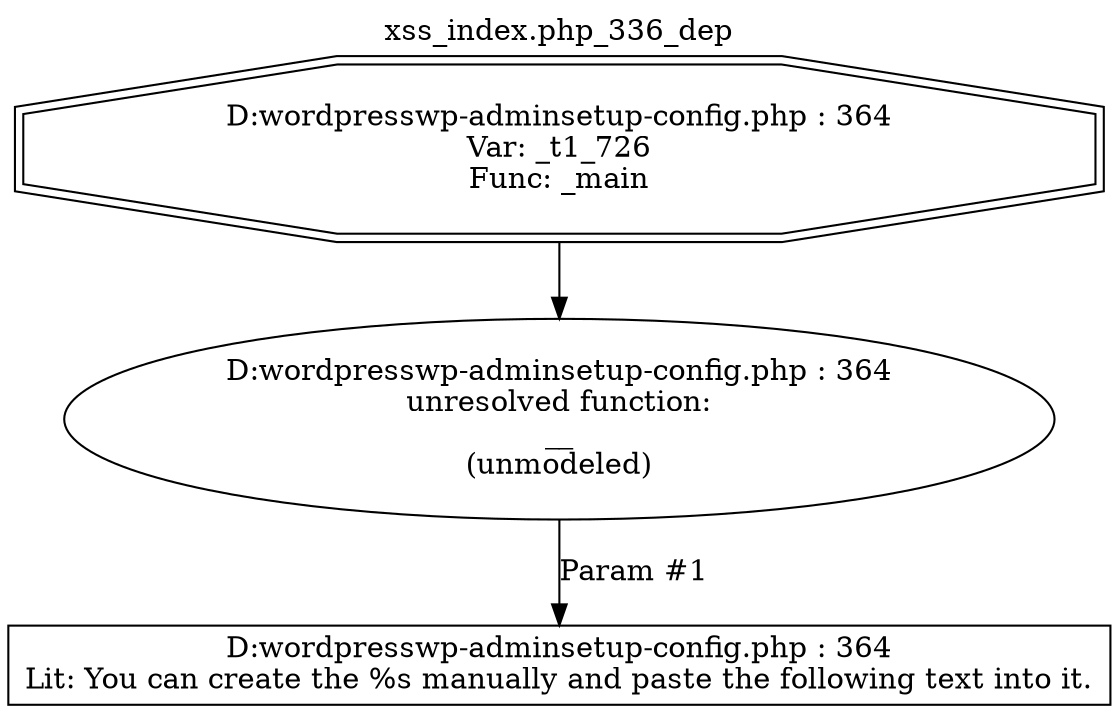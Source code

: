 digraph cfg {
  label="xss_index.php_336_dep";
  labelloc=t;
  n1 [shape=doubleoctagon, label="D:\wordpress\wp-admin\setup-config.php : 364\nVar: _t1_726\nFunc: _main\n"];
  n2 [shape=ellipse, label="D:\wordpress\wp-admin\setup-config.php : 364\nunresolved function:\n__\n(unmodeled)\n"];
  n3 [shape=box, label="D:\wordpress\wp-admin\setup-config.php : 364\nLit: You can create the %s manually and paste the following text into it.\n"];
  n1 -> n2;
  n2 -> n3[label="Param #1"];
}

